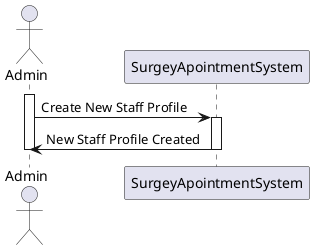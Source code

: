 ﻿@startuml
actor Admin
participant SurgeyApointmentSystem

activate Admin

Admin -> SurgeyApointmentSystem : Create New Staff Profile
activate SurgeyApointmentSystem

SurgeyApointmentSystem -> Admin : New Staff Profile Created
deactivate SurgeyApointmentSystem

deactivate Admin

@enduml
